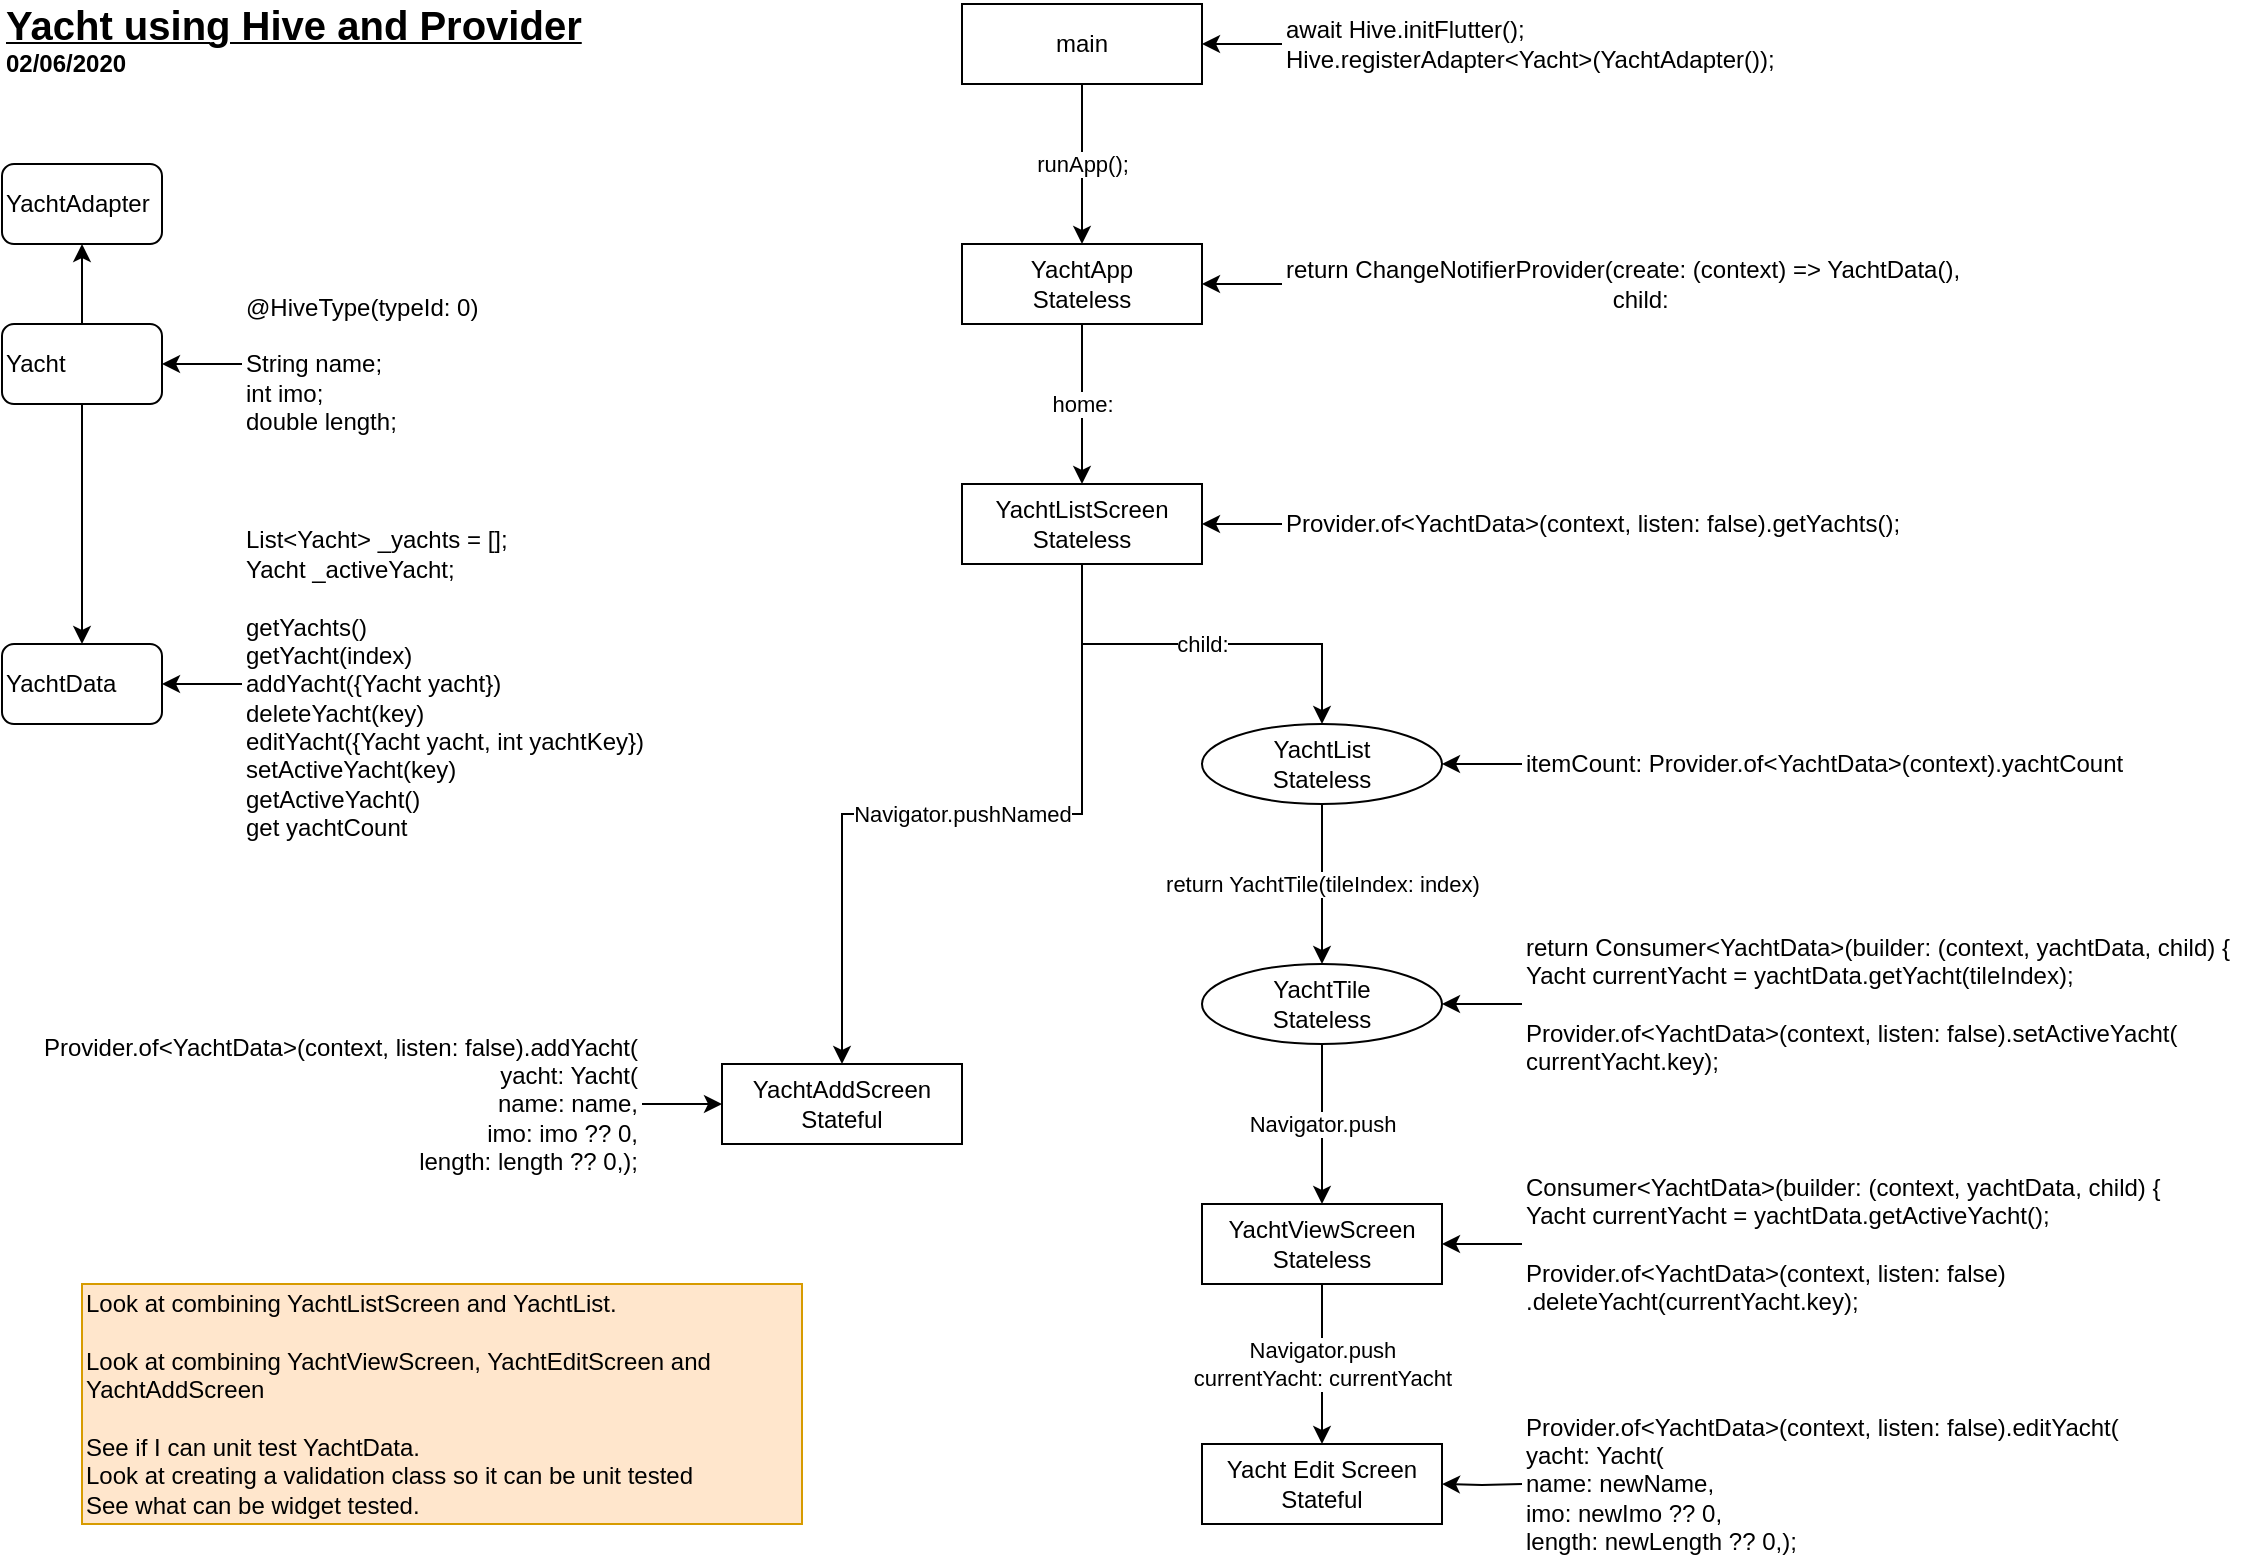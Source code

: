 <mxfile version="13.0.3" type="device"><diagram id="QjDxWj1p4ycmOXx-06eH" name="Page-1"><mxGraphModel dx="1490" dy="651" grid="1" gridSize="10" guides="1" tooltips="1" connect="1" arrows="1" fold="1" page="1" pageScale="1" pageWidth="1169" pageHeight="827" math="0" shadow="0"><root><mxCell id="0"/><mxCell id="1" parent="0"/><mxCell id="2aIPI4O4pbTlwUfHDbzt-3" value="home:" style="edgeStyle=orthogonalEdgeStyle;rounded=0;orthogonalLoop=1;jettySize=auto;html=1;" parent="1" source="2aIPI4O4pbTlwUfHDbzt-1" target="2aIPI4O4pbTlwUfHDbzt-2" edge="1"><mxGeometry relative="1" as="geometry"/></mxCell><mxCell id="2aIPI4O4pbTlwUfHDbzt-1" value="YachtApp&lt;br&gt;Stateless" style="rounded=0;whiteSpace=wrap;html=1;" parent="1" vertex="1"><mxGeometry x="520" y="160" width="120" height="40" as="geometry"/></mxCell><mxCell id="2aIPI4O4pbTlwUfHDbzt-5" value="Navigator.pushNamed" style="edgeStyle=orthogonalEdgeStyle;rounded=0;orthogonalLoop=1;jettySize=auto;html=1;" parent="1" source="2aIPI4O4pbTlwUfHDbzt-2" target="2aIPI4O4pbTlwUfHDbzt-4" edge="1"><mxGeometry relative="1" as="geometry"/></mxCell><mxCell id="2aIPI4O4pbTlwUfHDbzt-9" value="child:" style="edgeStyle=orthogonalEdgeStyle;rounded=0;orthogonalLoop=1;jettySize=auto;html=1;exitX=0.5;exitY=1;exitDx=0;exitDy=0;" parent="1" source="2aIPI4O4pbTlwUfHDbzt-2" target="2aIPI4O4pbTlwUfHDbzt-7" edge="1"><mxGeometry relative="1" as="geometry"/></mxCell><mxCell id="2aIPI4O4pbTlwUfHDbzt-2" value="YachtListScreen&lt;br&gt;Stateless" style="rounded=0;whiteSpace=wrap;html=1;" parent="1" vertex="1"><mxGeometry x="520" y="280" width="120" height="40" as="geometry"/></mxCell><mxCell id="2aIPI4O4pbTlwUfHDbzt-4" value="YachtAddScreen&lt;br&gt;Stateful" style="rounded=0;whiteSpace=wrap;html=1;" parent="1" vertex="1"><mxGeometry x="400" y="570" width="120" height="40" as="geometry"/></mxCell><mxCell id="2aIPI4O4pbTlwUfHDbzt-11" value="return YachtTile(tileIndex: index)" style="edgeStyle=orthogonalEdgeStyle;rounded=0;orthogonalLoop=1;jettySize=auto;html=1;" parent="1" edge="1"><mxGeometry relative="1" as="geometry"><mxPoint x="700" y="440" as="sourcePoint"/><mxPoint x="700" y="520" as="targetPoint"/></mxGeometry></mxCell><mxCell id="2aIPI4O4pbTlwUfHDbzt-7" value="YachtList&lt;br&gt;Stateless" style="ellipse;whiteSpace=wrap;html=1;rounded=0;" parent="1" vertex="1"><mxGeometry x="640" y="400" width="120" height="40" as="geometry"/></mxCell><mxCell id="2aIPI4O4pbTlwUfHDbzt-13" value="Navigator.push" style="edgeStyle=orthogonalEdgeStyle;rounded=0;orthogonalLoop=1;jettySize=auto;html=1;exitX=0.5;exitY=1;exitDx=0;exitDy=0;" parent="1" source="2aIPI4O4pbTlwUfHDbzt-10" target="2aIPI4O4pbTlwUfHDbzt-12" edge="1"><mxGeometry relative="1" as="geometry"/></mxCell><mxCell id="2aIPI4O4pbTlwUfHDbzt-10" value="YachtTile&lt;br&gt;Stateless" style="ellipse;whiteSpace=wrap;html=1;rounded=0;" parent="1" vertex="1"><mxGeometry x="640" y="520" width="120" height="40" as="geometry"/></mxCell><mxCell id="2aIPI4O4pbTlwUfHDbzt-15" value="Navigator.push&lt;br&gt;currentYacht: currentYacht" style="edgeStyle=orthogonalEdgeStyle;rounded=0;orthogonalLoop=1;jettySize=auto;html=1;" parent="1" source="2aIPI4O4pbTlwUfHDbzt-12" target="2aIPI4O4pbTlwUfHDbzt-14" edge="1"><mxGeometry relative="1" as="geometry"/></mxCell><mxCell id="2aIPI4O4pbTlwUfHDbzt-12" value="YachtViewScreen&lt;br&gt;Stateless" style="rounded=0;whiteSpace=wrap;html=1;" parent="1" vertex="1"><mxGeometry x="640" y="640" width="120" height="40" as="geometry"/></mxCell><mxCell id="2aIPI4O4pbTlwUfHDbzt-14" value="Yacht Edit Screen&lt;br&gt;Stateful" style="rounded=0;whiteSpace=wrap;html=1;" parent="1" vertex="1"><mxGeometry x="640" y="760" width="120" height="40" as="geometry"/></mxCell><mxCell id="2aIPI4O4pbTlwUfHDbzt-19" value="runApp();" style="edgeStyle=orthogonalEdgeStyle;rounded=0;orthogonalLoop=1;jettySize=auto;html=1;exitX=0.5;exitY=1;exitDx=0;exitDy=0;" parent="1" source="2aIPI4O4pbTlwUfHDbzt-16" target="2aIPI4O4pbTlwUfHDbzt-1" edge="1"><mxGeometry relative="1" as="geometry"/></mxCell><mxCell id="2aIPI4O4pbTlwUfHDbzt-16" value="main" style="rounded=0;whiteSpace=wrap;html=1;" parent="1" vertex="1"><mxGeometry x="520" y="40" width="120" height="40" as="geometry"/></mxCell><mxCell id="2aIPI4O4pbTlwUfHDbzt-18" style="edgeStyle=orthogonalEdgeStyle;rounded=0;orthogonalLoop=1;jettySize=auto;html=1;" parent="1" source="2aIPI4O4pbTlwUfHDbzt-17" target="2aIPI4O4pbTlwUfHDbzt-16" edge="1"><mxGeometry relative="1" as="geometry"/></mxCell><mxCell id="2aIPI4O4pbTlwUfHDbzt-17" value="await Hive.initFlutter();&lt;br&gt;Hive.registerAdapter&amp;lt;Yacht&amp;gt;(YachtAdapter());" style="text;html=1;strokeColor=none;fillColor=none;align=left;verticalAlign=middle;whiteSpace=wrap;rounded=0;" parent="1" vertex="1"><mxGeometry x="680" y="40" width="280" height="40" as="geometry"/></mxCell><mxCell id="2aIPI4O4pbTlwUfHDbzt-21" style="edgeStyle=orthogonalEdgeStyle;rounded=0;orthogonalLoop=1;jettySize=auto;html=1;entryX=1;entryY=0.5;entryDx=0;entryDy=0;" parent="1" source="2aIPI4O4pbTlwUfHDbzt-20" target="2aIPI4O4pbTlwUfHDbzt-1" edge="1"><mxGeometry relative="1" as="geometry"/></mxCell><mxCell id="2aIPI4O4pbTlwUfHDbzt-20" value="return ChangeNotifierProvider(create: (context) =&amp;gt; YachtData(),&lt;br&gt;&amp;nbsp; &amp;nbsp; &amp;nbsp; &amp;nbsp; &amp;nbsp; &amp;nbsp; &amp;nbsp; &amp;nbsp; &amp;nbsp; &amp;nbsp; &amp;nbsp; &amp;nbsp; &amp;nbsp; &amp;nbsp; &amp;nbsp; &amp;nbsp; &amp;nbsp; &amp;nbsp; &amp;nbsp; &amp;nbsp; &amp;nbsp; &amp;nbsp; &amp;nbsp; &amp;nbsp; &amp;nbsp;child:" style="text;html=1;strokeColor=none;fillColor=none;align=left;verticalAlign=middle;whiteSpace=wrap;rounded=0;" parent="1" vertex="1"><mxGeometry x="680" y="160" width="360" height="40" as="geometry"/></mxCell><mxCell id="2aIPI4O4pbTlwUfHDbzt-33" style="edgeStyle=orthogonalEdgeStyle;rounded=0;orthogonalLoop=1;jettySize=auto;html=1;exitX=0.5;exitY=1;exitDx=0;exitDy=0;entryX=0.5;entryY=0;entryDx=0;entryDy=0;" parent="1" source="2aIPI4O4pbTlwUfHDbzt-24" target="2aIPI4O4pbTlwUfHDbzt-28" edge="1"><mxGeometry relative="1" as="geometry"/></mxCell><mxCell id="2aIPI4O4pbTlwUfHDbzt-34" style="edgeStyle=orthogonalEdgeStyle;rounded=0;orthogonalLoop=1;jettySize=auto;html=1;exitX=0.5;exitY=0;exitDx=0;exitDy=0;entryX=0.5;entryY=1;entryDx=0;entryDy=0;" parent="1" source="2aIPI4O4pbTlwUfHDbzt-24" target="2aIPI4O4pbTlwUfHDbzt-27" edge="1"><mxGeometry relative="1" as="geometry"/></mxCell><mxCell id="2aIPI4O4pbTlwUfHDbzt-24" value="Yacht" style="rounded=1;whiteSpace=wrap;html=1;align=left;" parent="1" vertex="1"><mxGeometry x="40" y="200" width="80" height="40" as="geometry"/></mxCell><mxCell id="2aIPI4O4pbTlwUfHDbzt-26" style="edgeStyle=orthogonalEdgeStyle;rounded=0;orthogonalLoop=1;jettySize=auto;html=1;exitX=0;exitY=0.5;exitDx=0;exitDy=0;entryX=1;entryY=0.5;entryDx=0;entryDy=0;" parent="1" source="2aIPI4O4pbTlwUfHDbzt-25" target="2aIPI4O4pbTlwUfHDbzt-24" edge="1"><mxGeometry relative="1" as="geometry"/></mxCell><mxCell id="2aIPI4O4pbTlwUfHDbzt-25" value="@HiveType(typeId: 0)&lt;br&gt;&lt;br&gt;String name;&lt;br&gt;int imo;&lt;br&gt;double length;" style="text;html=1;strokeColor=none;fillColor=none;align=left;verticalAlign=middle;whiteSpace=wrap;rounded=0;" parent="1" vertex="1"><mxGeometry x="160" y="180" width="120" height="80" as="geometry"/></mxCell><mxCell id="2aIPI4O4pbTlwUfHDbzt-27" value="YachtAdapter" style="rounded=1;whiteSpace=wrap;html=1;align=left;" parent="1" vertex="1"><mxGeometry x="40" y="120" width="80" height="40" as="geometry"/></mxCell><mxCell id="2aIPI4O4pbTlwUfHDbzt-28" value="YachtData" style="rounded=1;whiteSpace=wrap;html=1;align=left;" parent="1" vertex="1"><mxGeometry x="40" y="360" width="80" height="40" as="geometry"/></mxCell><mxCell id="2aIPI4O4pbTlwUfHDbzt-31" style="edgeStyle=orthogonalEdgeStyle;rounded=0;orthogonalLoop=1;jettySize=auto;html=1;exitX=0;exitY=0.5;exitDx=0;exitDy=0;entryX=1;entryY=0.5;entryDx=0;entryDy=0;" parent="1" source="2aIPI4O4pbTlwUfHDbzt-30" target="2aIPI4O4pbTlwUfHDbzt-28" edge="1"><mxGeometry relative="1" as="geometry"/></mxCell><mxCell id="2aIPI4O4pbTlwUfHDbzt-30" value="List&amp;lt;Yacht&amp;gt; _yachts = [];&lt;br&gt;Yacht _activeYacht;&lt;br&gt;&lt;br&gt;getYachts()&lt;br&gt;getYacht(index)&lt;br&gt;addYacht({Yacht yacht})&lt;br&gt;deleteYacht(key)&lt;br&gt;editYacht({Yacht yacht, int yachtKey})&lt;br&gt;setActiveYacht(key)&lt;br&gt;getActiveYacht()&lt;br&gt;get yachtCount" style="text;html=1;strokeColor=none;fillColor=none;align=left;verticalAlign=middle;whiteSpace=wrap;rounded=0;" parent="1" vertex="1"><mxGeometry x="160" y="300" width="220" height="160" as="geometry"/></mxCell><mxCell id="2aIPI4O4pbTlwUfHDbzt-36" style="edgeStyle=orthogonalEdgeStyle;rounded=0;orthogonalLoop=1;jettySize=auto;html=1;exitX=0;exitY=0.5;exitDx=0;exitDy=0;entryX=1;entryY=0.5;entryDx=0;entryDy=0;" parent="1" source="2aIPI4O4pbTlwUfHDbzt-35" target="2aIPI4O4pbTlwUfHDbzt-2" edge="1"><mxGeometry relative="1" as="geometry"/></mxCell><mxCell id="2aIPI4O4pbTlwUfHDbzt-35" value="Provider.of&amp;lt;YachtData&amp;gt;(context, listen: false).getYachts();" style="text;html=1;strokeColor=none;fillColor=none;align=left;verticalAlign=middle;whiteSpace=wrap;rounded=0;" parent="1" vertex="1"><mxGeometry x="680" y="280" width="320" height="40" as="geometry"/></mxCell><mxCell id="oqu21K9HvckqQ3lHWmTF-1" value="" style="edgeStyle=orthogonalEdgeStyle;rounded=0;orthogonalLoop=1;jettySize=auto;html=1;" parent="1" source="2aIPI4O4pbTlwUfHDbzt-37" target="2aIPI4O4pbTlwUfHDbzt-4" edge="1"><mxGeometry relative="1" as="geometry"/></mxCell><mxCell id="2aIPI4O4pbTlwUfHDbzt-37" value="Provider.of&amp;lt;YachtData&amp;gt;(context, listen: false).addYacht(&lt;br&gt;yacht: Yacht(&lt;br&gt;name: name,&lt;br&gt;imo: imo ?? 0,&lt;br&gt;length: length ?? 0,);" style="text;html=1;strokeColor=none;fillColor=none;align=right;verticalAlign=middle;whiteSpace=wrap;rounded=0;" parent="1" vertex="1"><mxGeometry x="40" y="570" width="320" height="40" as="geometry"/></mxCell><mxCell id="2aIPI4O4pbTlwUfHDbzt-40" style="edgeStyle=orthogonalEdgeStyle;rounded=0;orthogonalLoop=1;jettySize=auto;html=1;exitX=0;exitY=0.5;exitDx=0;exitDy=0;entryX=1;entryY=0.5;entryDx=0;entryDy=0;" parent="1" source="2aIPI4O4pbTlwUfHDbzt-39" target="2aIPI4O4pbTlwUfHDbzt-12" edge="1"><mxGeometry relative="1" as="geometry"/></mxCell><mxCell id="2aIPI4O4pbTlwUfHDbzt-39" value="Consumer&amp;lt;YachtData&amp;gt;(builder: (context, yachtData, child) {&lt;br&gt;Yacht currentYacht = yachtData.getActiveYacht();&lt;br&gt;&lt;br&gt;Provider.of&amp;lt;YachtData&amp;gt;(context, listen: false)&lt;br&gt;.deleteYacht(currentYacht.key);" style="text;html=1;strokeColor=none;fillColor=none;align=left;verticalAlign=middle;whiteSpace=wrap;rounded=0;" parent="1" vertex="1"><mxGeometry x="800" y="620" width="360" height="80" as="geometry"/></mxCell><mxCell id="2aIPI4O4pbTlwUfHDbzt-42" style="edgeStyle=orthogonalEdgeStyle;rounded=0;orthogonalLoop=1;jettySize=auto;html=1;exitX=0;exitY=0.5;exitDx=0;exitDy=0;entryX=1;entryY=0.5;entryDx=0;entryDy=0;" parent="1" target="2aIPI4O4pbTlwUfHDbzt-14" edge="1"><mxGeometry relative="1" as="geometry"><mxPoint x="800" y="780" as="sourcePoint"/></mxGeometry></mxCell><mxCell id="2aIPI4O4pbTlwUfHDbzt-43" value="Provider.of&amp;lt;YachtData&amp;gt;(context, listen: false).editYacht(&lt;br&gt;yacht: Yacht(&lt;br&gt;name: newName,&lt;br&gt;imo: newImo ?? 0,&lt;br&gt;length: newLength ?? 0,);" style="text;html=1;strokeColor=none;fillColor=none;align=left;verticalAlign=middle;whiteSpace=wrap;rounded=0;" parent="1" vertex="1"><mxGeometry x="800" y="740" width="320" height="80" as="geometry"/></mxCell><mxCell id="2aIPI4O4pbTlwUfHDbzt-45" style="edgeStyle=orthogonalEdgeStyle;rounded=0;orthogonalLoop=1;jettySize=auto;html=1;exitX=0;exitY=0.5;exitDx=0;exitDy=0;" parent="1" source="2aIPI4O4pbTlwUfHDbzt-44" target="2aIPI4O4pbTlwUfHDbzt-10" edge="1"><mxGeometry relative="1" as="geometry"/></mxCell><mxCell id="2aIPI4O4pbTlwUfHDbzt-44" value="return Consumer&amp;lt;YachtData&amp;gt;(builder: (context, yachtData, child) {&lt;br&gt;Yacht currentYacht = yachtData.getYacht(tileIndex);&lt;br&gt;&lt;br&gt;Provider.of&amp;lt;YachtData&amp;gt;(context, listen: false).setActiveYacht(&lt;br&gt;currentYacht.key);" style="text;html=1;strokeColor=none;fillColor=none;align=left;verticalAlign=middle;whiteSpace=wrap;rounded=0;" parent="1" vertex="1"><mxGeometry x="800" y="500" width="360" height="80" as="geometry"/></mxCell><mxCell id="2aIPI4O4pbTlwUfHDbzt-49" style="edgeStyle=orthogonalEdgeStyle;rounded=0;orthogonalLoop=1;jettySize=auto;html=1;exitX=0;exitY=0.5;exitDx=0;exitDy=0;entryX=1;entryY=0.5;entryDx=0;entryDy=0;" parent="1" source="2aIPI4O4pbTlwUfHDbzt-48" target="2aIPI4O4pbTlwUfHDbzt-7" edge="1"><mxGeometry relative="1" as="geometry"><mxPoint x="780" y="420" as="targetPoint"/></mxGeometry></mxCell><mxCell id="2aIPI4O4pbTlwUfHDbzt-48" value="itemCount: Provider.of&amp;lt;YachtData&amp;gt;(context).yachtCount" style="text;html=1;strokeColor=none;fillColor=none;align=left;verticalAlign=middle;whiteSpace=wrap;rounded=0;" parent="1" vertex="1"><mxGeometry x="800" y="400" width="320" height="40" as="geometry"/></mxCell><mxCell id="oqu21K9HvckqQ3lHWmTF-3" value="Look at combining YachtListScreen and YachtList.&lt;br&gt;&lt;br&gt;Look at combining YachtViewScreen, YachtEditScreen and YachtAddScreen&lt;br&gt;&lt;br&gt;See if I can unit test YachtData.&lt;br&gt;Look at creating a validation class so it can be unit tested&lt;br&gt;See what can be widget tested." style="text;html=1;strokeColor=#d79b00;fillColor=#ffe6cc;align=left;verticalAlign=middle;whiteSpace=wrap;rounded=0;" parent="1" vertex="1"><mxGeometry x="80" y="680" width="360" height="120" as="geometry"/></mxCell><mxCell id="oqu21K9HvckqQ3lHWmTF-6" value="&lt;b&gt;&lt;u&gt;&lt;font style=&quot;font-size: 20px&quot;&gt;Yacht using Hive and Provider&lt;/font&gt;&lt;/u&gt;&lt;/b&gt;" style="text;html=1;strokeColor=none;fillColor=none;align=left;verticalAlign=middle;whiteSpace=wrap;rounded=0;" parent="1" vertex="1"><mxGeometry x="40" y="40" width="310" height="20" as="geometry"/></mxCell><mxCell id="oqu21K9HvckqQ3lHWmTF-8" value="&lt;b&gt;02/06/2020&lt;/b&gt;" style="text;html=1;strokeColor=none;fillColor=none;align=left;verticalAlign=middle;whiteSpace=wrap;rounded=0;" parent="1" vertex="1"><mxGeometry x="40" y="60" width="70" height="20" as="geometry"/></mxCell></root></mxGraphModel></diagram></mxfile>